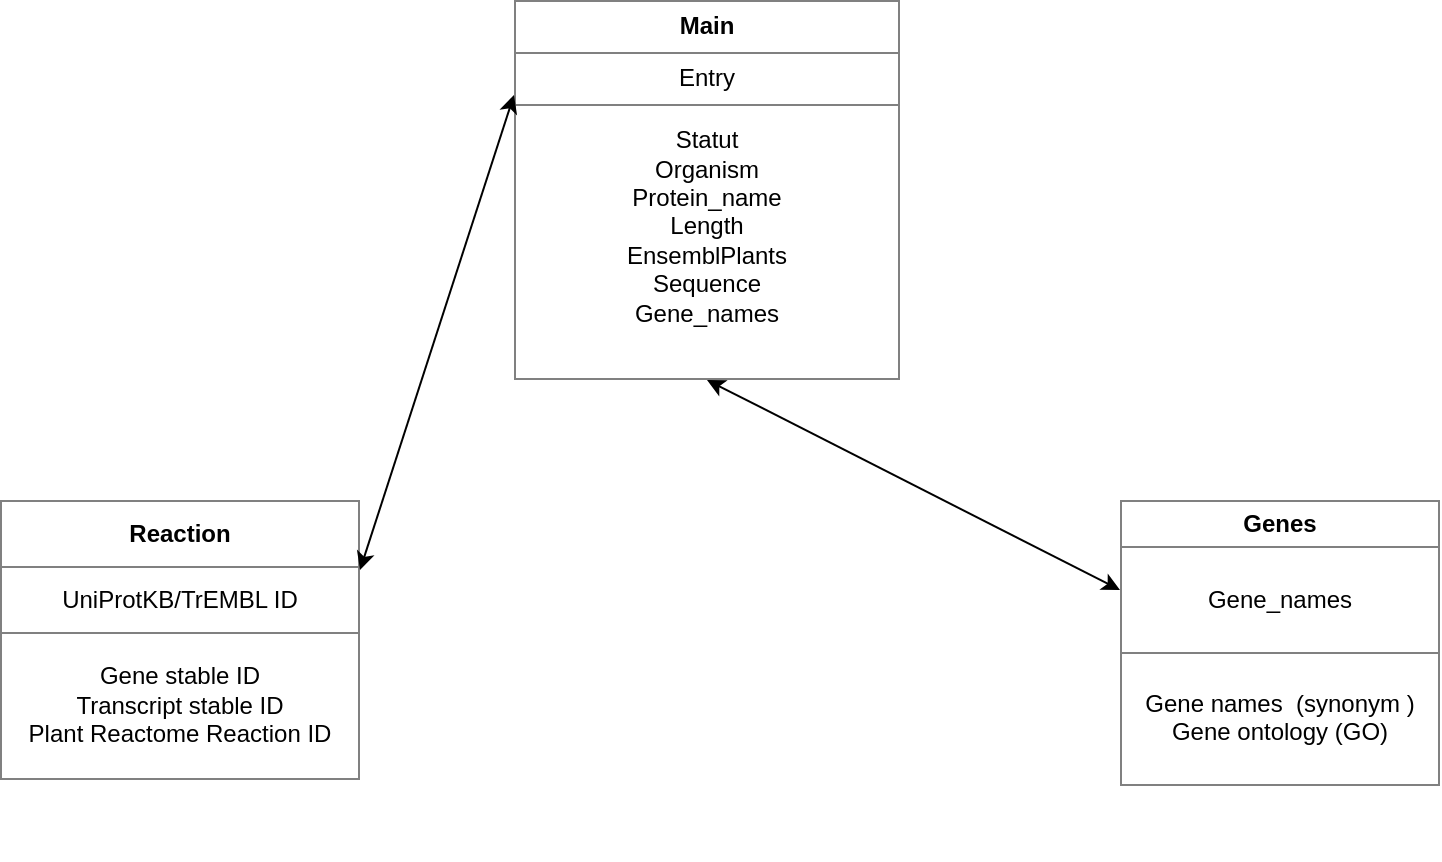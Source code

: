 <mxfile version="10.6.0" type="device"><diagram id="K_7DqXvyYhit6hnlkztU" name="Page-1"><mxGraphModel dx="1074" dy="807" grid="1" gridSize="10" guides="1" tooltips="1" connect="1" arrows="1" fold="1" page="1" pageScale="1" pageWidth="1169" pageHeight="827" math="0" shadow="0"><root><mxCell id="0"/><mxCell id="1" parent="0"/><mxCell id="f6QTM3uhu93pTyNmbsCl-1" value="&lt;table style=&quot;width: 100% ; height: 100% ; border-collapse: collapse&quot; width=&quot;100%&quot; cellpadding=&quot;4&quot; border=&quot;1&quot;&gt;&lt;tbody&gt;&lt;tr&gt;&lt;th align=&quot;center&quot;&gt;Main&lt;/th&gt;&lt;/tr&gt;&lt;tr&gt;&lt;td align=&quot;center&quot;&gt;Entry&lt;br&gt;&lt;/td&gt;&lt;/tr&gt;&lt;tr&gt;&lt;td align=&quot;center&quot;&gt;Statut&lt;br&gt;Organism&lt;br&gt;Protein_name&lt;br&gt;Length&lt;br&gt;EnsemblPlants&lt;br&gt;Sequence&lt;br&gt;Gene_names&lt;br&gt;&lt;br&gt;&lt;/td&gt;&lt;/tr&gt;&lt;/tbody&gt;&lt;/table&gt;" style="text;html=1;strokeColor=none;fillColor=none;overflow=fill;" vertex="1" parent="1"><mxGeometry x="317" y="10" width="193" height="190" as="geometry"/></mxCell><mxCell id="f6QTM3uhu93pTyNmbsCl-2" value="&lt;table style=&quot;width: 100% ; height: 100% ; border-collapse: collapse&quot; width=&quot;100%&quot; cellpadding=&quot;4&quot; border=&quot;1&quot;&gt;&lt;tbody&gt;&lt;tr&gt;&lt;th align=&quot;center&quot;&gt;Reaction&lt;/th&gt;&lt;/tr&gt;&lt;tr&gt;&lt;td align=&quot;center&quot;&gt;UniProtKB/TrEMBL ID&lt;br&gt;&lt;/td&gt;&lt;/tr&gt;&lt;tr&gt;&lt;td align=&quot;center&quot;&gt;Gene stable ID&lt;br&gt;Transcript stable ID&lt;br&gt;Plant Reactome Reaction ID&lt;br&gt;&lt;/td&gt;&lt;/tr&gt;&lt;/tbody&gt;&lt;/table&gt;" style="text;html=1;strokeColor=none;fillColor=none;overflow=fill;" vertex="1" parent="1"><mxGeometry x="60" y="260" width="180" height="140" as="geometry"/></mxCell><mxCell id="f6QTM3uhu93pTyNmbsCl-4" value="&lt;table style=&quot;border-collapse: collapse&quot; width=&quot;160&quot; cellpadding=&quot;4&quot; border=&quot;1&quot;&gt;&lt;tbody&gt;&lt;tr&gt;&lt;th align=&quot;center&quot;&gt;Genes&lt;/th&gt;&lt;/tr&gt;&lt;tr&gt;&lt;td align=&quot;center&quot;&gt;&lt;br&gt;Gene_names&lt;br&gt;&lt;br&gt;&lt;/td&gt;&lt;/tr&gt;&lt;tr&gt;&lt;td align=&quot;center&quot;&gt;&lt;br&gt;Gene names&amp;nbsp; (synonym )&lt;br&gt;Gene ontology (GO)&lt;br&gt;&lt;br&gt;&lt;/td&gt;&lt;/tr&gt;&lt;/tbody&gt;&lt;/table&gt;" style="text;html=1;strokeColor=none;fillColor=none;overflow=fill;" vertex="1" parent="1"><mxGeometry x="620" y="260" width="160" height="180" as="geometry"/></mxCell><mxCell id="f6QTM3uhu93pTyNmbsCl-5" value="" style="endArrow=classic;startArrow=classic;html=1;entryX=1;entryY=0.25;entryDx=0;entryDy=0;exitX=0;exitY=0.25;exitDx=0;exitDy=0;" edge="1" parent="1" source="f6QTM3uhu93pTyNmbsCl-1" target="f6QTM3uhu93pTyNmbsCl-2"><mxGeometry width="50" height="50" relative="1" as="geometry"><mxPoint x="60" y="510" as="sourcePoint"/><mxPoint x="110" y="460" as="targetPoint"/></mxGeometry></mxCell><mxCell id="f6QTM3uhu93pTyNmbsCl-6" value="" style="endArrow=classic;startArrow=classic;html=1;entryX=0;entryY=0.25;entryDx=0;entryDy=0;exitX=0.5;exitY=1;exitDx=0;exitDy=0;" edge="1" parent="1" source="f6QTM3uhu93pTyNmbsCl-1" target="f6QTM3uhu93pTyNmbsCl-4"><mxGeometry width="50" height="50" relative="1" as="geometry"><mxPoint x="60" y="510" as="sourcePoint"/><mxPoint x="110" y="460" as="targetPoint"/></mxGeometry></mxCell></root></mxGraphModel></diagram></mxfile>
